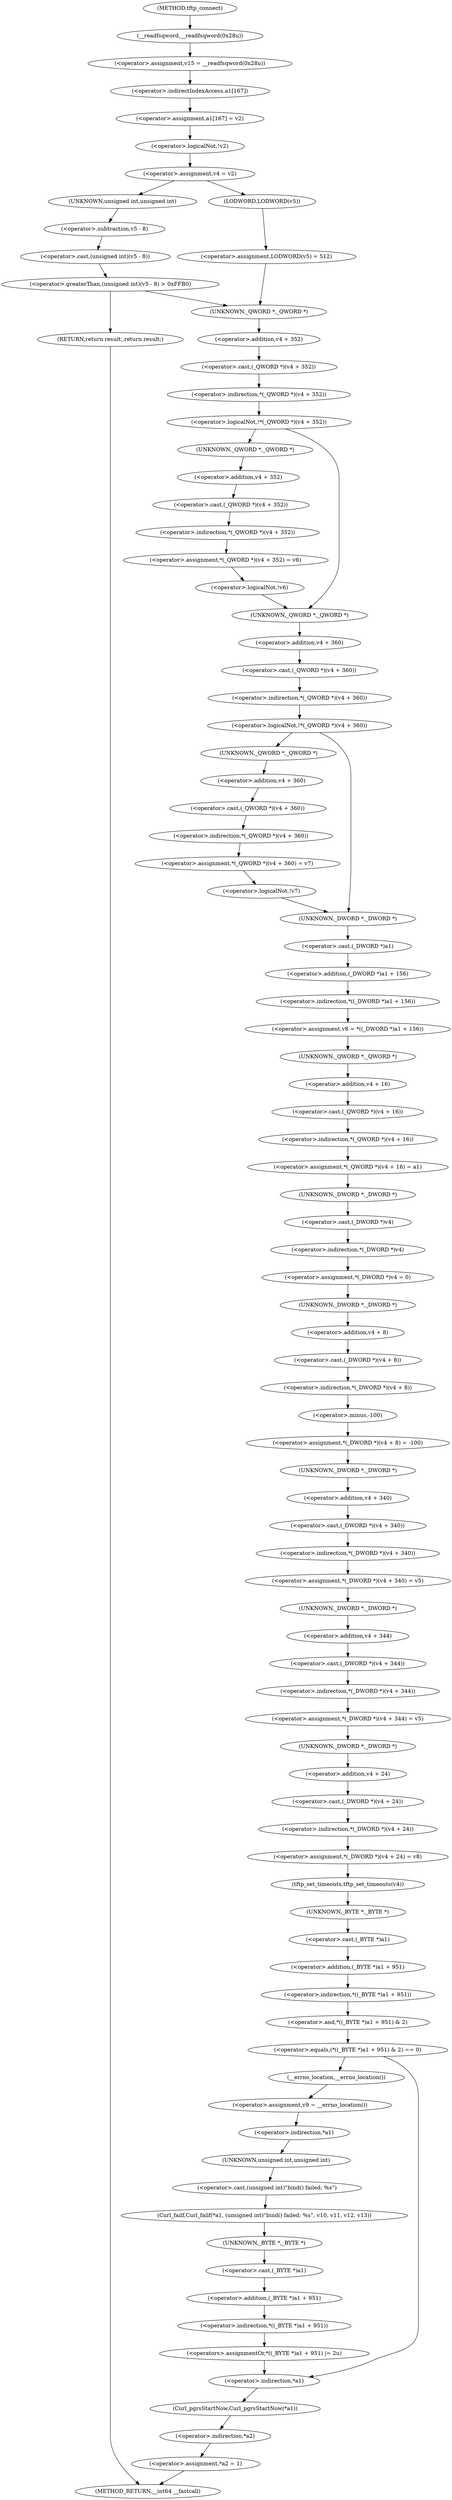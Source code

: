 digraph tftp_connect {  
"1000133" [label = "(<operator>.assignment,v15 = __readfsqword(0x28u))" ]
"1000135" [label = "(__readfsqword,__readfsqword(0x28u))" ]
"1000137" [label = "(<operator>.assignment,a1[167] = v2)" ]
"1000138" [label = "(<operator>.indirectIndexAccess,a1[167])" ]
"1000143" [label = "(<operator>.logicalNot,!v2)" ]
"1000146" [label = "(<operator>.assignment,v4 = v2)" ]
"1000154" [label = "(<operator>.greaterThan,(unsigned int)(v5 - 8) > 0xFFB0)" ]
"1000155" [label = "(<operator>.cast,(unsigned int)(v5 - 8))" ]
"1000156" [label = "(UNKNOWN,unsigned int,unsigned int)" ]
"1000157" [label = "(<operator>.subtraction,v5 - 8)" ]
"1000161" [label = "(RETURN,return result;,return result;)" ]
"1000165" [label = "(<operator>.assignment,LODWORD(v5) = 512)" ]
"1000166" [label = "(LODWORD,LODWORD(v5))" ]
"1000170" [label = "(<operator>.logicalNot,!*(_QWORD *)(v4 + 352))" ]
"1000171" [label = "(<operator>.indirection,*(_QWORD *)(v4 + 352))" ]
"1000172" [label = "(<operator>.cast,(_QWORD *)(v4 + 352))" ]
"1000173" [label = "(UNKNOWN,_QWORD *,_QWORD *)" ]
"1000174" [label = "(<operator>.addition,v4 + 352)" ]
"1000178" [label = "(<operator>.assignment,*(_QWORD *)(v4 + 352) = v6)" ]
"1000179" [label = "(<operator>.indirection,*(_QWORD *)(v4 + 352))" ]
"1000180" [label = "(<operator>.cast,(_QWORD *)(v4 + 352))" ]
"1000181" [label = "(UNKNOWN,_QWORD *,_QWORD *)" ]
"1000182" [label = "(<operator>.addition,v4 + 352)" ]
"1000187" [label = "(<operator>.logicalNot,!v6)" ]
"1000191" [label = "(<operator>.logicalNot,!*(_QWORD *)(v4 + 360))" ]
"1000192" [label = "(<operator>.indirection,*(_QWORD *)(v4 + 360))" ]
"1000193" [label = "(<operator>.cast,(_QWORD *)(v4 + 360))" ]
"1000194" [label = "(UNKNOWN,_QWORD *,_QWORD *)" ]
"1000195" [label = "(<operator>.addition,v4 + 360)" ]
"1000199" [label = "(<operator>.assignment,*(_QWORD *)(v4 + 360) = v7)" ]
"1000200" [label = "(<operator>.indirection,*(_QWORD *)(v4 + 360))" ]
"1000201" [label = "(<operator>.cast,(_QWORD *)(v4 + 360))" ]
"1000202" [label = "(UNKNOWN,_QWORD *,_QWORD *)" ]
"1000203" [label = "(<operator>.addition,v4 + 360)" ]
"1000208" [label = "(<operator>.logicalNot,!v7)" ]
"1000211" [label = "(<operator>.assignment,v8 = *((_DWORD *)a1 + 156))" ]
"1000213" [label = "(<operator>.indirection,*((_DWORD *)a1 + 156))" ]
"1000214" [label = "(<operator>.addition,(_DWORD *)a1 + 156)" ]
"1000215" [label = "(<operator>.cast,(_DWORD *)a1)" ]
"1000216" [label = "(UNKNOWN,_DWORD *,_DWORD *)" ]
"1000219" [label = "(<operator>.assignment,*(_QWORD *)(v4 + 16) = a1)" ]
"1000220" [label = "(<operator>.indirection,*(_QWORD *)(v4 + 16))" ]
"1000221" [label = "(<operator>.cast,(_QWORD *)(v4 + 16))" ]
"1000222" [label = "(UNKNOWN,_QWORD *,_QWORD *)" ]
"1000223" [label = "(<operator>.addition,v4 + 16)" ]
"1000227" [label = "(<operator>.assignment,*(_DWORD *)v4 = 0)" ]
"1000228" [label = "(<operator>.indirection,*(_DWORD *)v4)" ]
"1000229" [label = "(<operator>.cast,(_DWORD *)v4)" ]
"1000230" [label = "(UNKNOWN,_DWORD *,_DWORD *)" ]
"1000233" [label = "(<operator>.assignment,*(_DWORD *)(v4 + 8) = -100)" ]
"1000234" [label = "(<operator>.indirection,*(_DWORD *)(v4 + 8))" ]
"1000235" [label = "(<operator>.cast,(_DWORD *)(v4 + 8))" ]
"1000236" [label = "(UNKNOWN,_DWORD *,_DWORD *)" ]
"1000237" [label = "(<operator>.addition,v4 + 8)" ]
"1000240" [label = "(<operator>.minus,-100)" ]
"1000242" [label = "(<operator>.assignment,*(_DWORD *)(v4 + 340) = v5)" ]
"1000243" [label = "(<operator>.indirection,*(_DWORD *)(v4 + 340))" ]
"1000244" [label = "(<operator>.cast,(_DWORD *)(v4 + 340))" ]
"1000245" [label = "(UNKNOWN,_DWORD *,_DWORD *)" ]
"1000246" [label = "(<operator>.addition,v4 + 340)" ]
"1000250" [label = "(<operator>.assignment,*(_DWORD *)(v4 + 344) = v5)" ]
"1000251" [label = "(<operator>.indirection,*(_DWORD *)(v4 + 344))" ]
"1000252" [label = "(<operator>.cast,(_DWORD *)(v4 + 344))" ]
"1000253" [label = "(UNKNOWN,_DWORD *,_DWORD *)" ]
"1000254" [label = "(<operator>.addition,v4 + 344)" ]
"1000258" [label = "(<operator>.assignment,*(_DWORD *)(v4 + 24) = v8)" ]
"1000259" [label = "(<operator>.indirection,*(_DWORD *)(v4 + 24))" ]
"1000260" [label = "(<operator>.cast,(_DWORD *)(v4 + 24))" ]
"1000261" [label = "(UNKNOWN,_DWORD *,_DWORD *)" ]
"1000262" [label = "(<operator>.addition,v4 + 24)" ]
"1000266" [label = "(tftp_set_timeouts,tftp_set_timeouts(v4))" ]
"1000269" [label = "(<operator>.equals,(*((_BYTE *)a1 + 951) & 2) == 0)" ]
"1000270" [label = "(<operator>.and,*((_BYTE *)a1 + 951) & 2)" ]
"1000271" [label = "(<operator>.indirection,*((_BYTE *)a1 + 951))" ]
"1000272" [label = "(<operator>.addition,(_BYTE *)a1 + 951)" ]
"1000273" [label = "(<operator>.cast,(_BYTE *)a1)" ]
"1000274" [label = "(UNKNOWN,_BYTE *,_BYTE *)" ]
"1000281" [label = "(<operator>.assignment,v9 = __errno_location())" ]
"1000283" [label = "(__errno_location,__errno_location())" ]
"1000284" [label = "(Curl_failf,Curl_failf(*a1, (unsigned int)\"bind() failed; %s\", v10, v11, v12, v13))" ]
"1000285" [label = "(<operator>.indirection,*a1)" ]
"1000287" [label = "(<operator>.cast,(unsigned int)\"bind() failed; %s\")" ]
"1000288" [label = "(UNKNOWN,unsigned int,unsigned int)" ]
"1000295" [label = "(<operators>.assignmentOr,*((_BYTE *)a1 + 951) |= 2u)" ]
"1000296" [label = "(<operator>.indirection,*((_BYTE *)a1 + 951))" ]
"1000297" [label = "(<operator>.addition,(_BYTE *)a1 + 951)" ]
"1000298" [label = "(<operator>.cast,(_BYTE *)a1)" ]
"1000299" [label = "(UNKNOWN,_BYTE *,_BYTE *)" ]
"1000303" [label = "(Curl_pgrsStartNow,Curl_pgrsStartNow(*a1))" ]
"1000304" [label = "(<operator>.indirection,*a1)" ]
"1000306" [label = "(<operator>.assignment,*a2 = 1)" ]
"1000307" [label = "(<operator>.indirection,*a2)" ]
"1000115" [label = "(METHOD,tftp_connect)" ]
"1000311" [label = "(METHOD_RETURN,__int64 __fastcall)" ]
  "1000133" -> "1000138" 
  "1000135" -> "1000133" 
  "1000137" -> "1000143" 
  "1000138" -> "1000137" 
  "1000143" -> "1000146" 
  "1000146" -> "1000156" 
  "1000146" -> "1000166" 
  "1000154" -> "1000173" 
  "1000154" -> "1000161" 
  "1000155" -> "1000154" 
  "1000156" -> "1000157" 
  "1000157" -> "1000155" 
  "1000161" -> "1000311" 
  "1000165" -> "1000173" 
  "1000166" -> "1000165" 
  "1000170" -> "1000181" 
  "1000170" -> "1000194" 
  "1000171" -> "1000170" 
  "1000172" -> "1000171" 
  "1000173" -> "1000174" 
  "1000174" -> "1000172" 
  "1000178" -> "1000187" 
  "1000179" -> "1000178" 
  "1000180" -> "1000179" 
  "1000181" -> "1000182" 
  "1000182" -> "1000180" 
  "1000187" -> "1000194" 
  "1000191" -> "1000202" 
  "1000191" -> "1000216" 
  "1000192" -> "1000191" 
  "1000193" -> "1000192" 
  "1000194" -> "1000195" 
  "1000195" -> "1000193" 
  "1000199" -> "1000208" 
  "1000200" -> "1000199" 
  "1000201" -> "1000200" 
  "1000202" -> "1000203" 
  "1000203" -> "1000201" 
  "1000208" -> "1000216" 
  "1000211" -> "1000222" 
  "1000213" -> "1000211" 
  "1000214" -> "1000213" 
  "1000215" -> "1000214" 
  "1000216" -> "1000215" 
  "1000219" -> "1000230" 
  "1000220" -> "1000219" 
  "1000221" -> "1000220" 
  "1000222" -> "1000223" 
  "1000223" -> "1000221" 
  "1000227" -> "1000236" 
  "1000228" -> "1000227" 
  "1000229" -> "1000228" 
  "1000230" -> "1000229" 
  "1000233" -> "1000245" 
  "1000234" -> "1000240" 
  "1000235" -> "1000234" 
  "1000236" -> "1000237" 
  "1000237" -> "1000235" 
  "1000240" -> "1000233" 
  "1000242" -> "1000253" 
  "1000243" -> "1000242" 
  "1000244" -> "1000243" 
  "1000245" -> "1000246" 
  "1000246" -> "1000244" 
  "1000250" -> "1000261" 
  "1000251" -> "1000250" 
  "1000252" -> "1000251" 
  "1000253" -> "1000254" 
  "1000254" -> "1000252" 
  "1000258" -> "1000266" 
  "1000259" -> "1000258" 
  "1000260" -> "1000259" 
  "1000261" -> "1000262" 
  "1000262" -> "1000260" 
  "1000266" -> "1000274" 
  "1000269" -> "1000283" 
  "1000269" -> "1000304" 
  "1000270" -> "1000269" 
  "1000271" -> "1000270" 
  "1000272" -> "1000271" 
  "1000273" -> "1000272" 
  "1000274" -> "1000273" 
  "1000281" -> "1000285" 
  "1000283" -> "1000281" 
  "1000284" -> "1000299" 
  "1000285" -> "1000288" 
  "1000287" -> "1000284" 
  "1000288" -> "1000287" 
  "1000295" -> "1000304" 
  "1000296" -> "1000295" 
  "1000297" -> "1000296" 
  "1000298" -> "1000297" 
  "1000299" -> "1000298" 
  "1000303" -> "1000307" 
  "1000304" -> "1000303" 
  "1000306" -> "1000311" 
  "1000307" -> "1000306" 
  "1000115" -> "1000135" 
}
